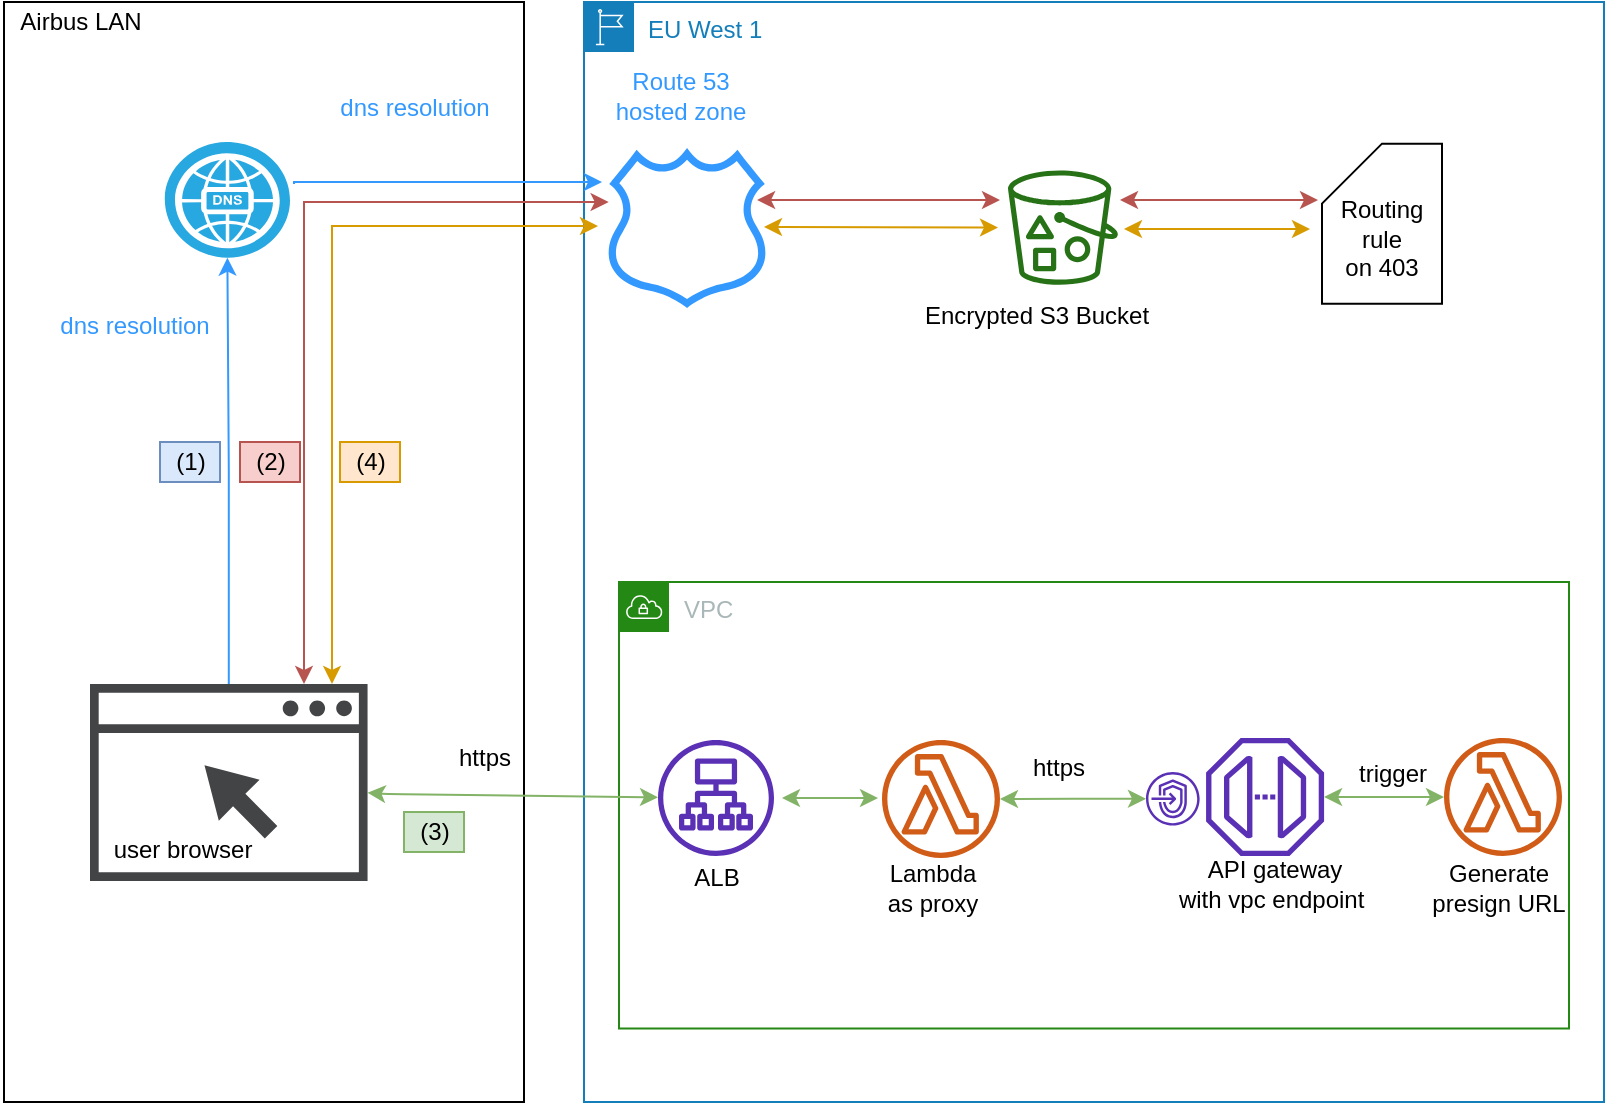 <mxfile version="12.6.4" type="github">
  <diagram id="uXmttSxeo8CzMjYbrP_F" name="Page-1">
    <mxGraphModel dx="1402" dy="688" grid="1" gridSize="10" guides="1" tooltips="1" connect="1" arrows="1" fold="1" page="1" pageScale="1" pageWidth="850" pageHeight="1100" math="0" shadow="0">
      <root>
        <mxCell id="0"/>
        <mxCell id="1" parent="0"/>
        <mxCell id="6_tzwVEDrdGomNf8C0je-2" value="EU West 1" style="points=[[0,0],[0.25,0],[0.5,0],[0.75,0],[1,0],[1,0.25],[1,0.5],[1,0.75],[1,1],[0.75,1],[0.5,1],[0.25,1],[0,1],[0,0.75],[0,0.5],[0,0.25]];outlineConnect=0;gradientColor=none;html=1;whiteSpace=wrap;fontSize=12;fontStyle=0;shape=mxgraph.aws4.group;grIcon=mxgraph.aws4.group_region;strokeColor=#147EBA;fillColor=none;verticalAlign=top;align=left;spacingLeft=30;fontColor=#147EBA;dashed=0;" parent="1" vertex="1">
          <mxGeometry x="300" y="30" width="510" height="550" as="geometry"/>
        </mxCell>
        <mxCell id="6_tzwVEDrdGomNf8C0je-34" value="" style="rounded=0;whiteSpace=wrap;html=1;direction=south;" parent="1" vertex="1">
          <mxGeometry x="10" y="30" width="260" height="550" as="geometry"/>
        </mxCell>
        <mxCell id="6_tzwVEDrdGomNf8C0je-1" value="VPC" style="points=[[0,0],[0.25,0],[0.5,0],[0.75,0],[1,0],[1,0.25],[1,0.5],[1,0.75],[1,1],[0.75,1],[0.5,1],[0.25,1],[0,1],[0,0.75],[0,0.5],[0,0.25]];outlineConnect=0;gradientColor=none;html=1;whiteSpace=wrap;fontSize=12;fontStyle=0;shape=mxgraph.aws4.group;grIcon=mxgraph.aws4.group_vpc;strokeColor=#248814;fillColor=none;verticalAlign=top;align=left;spacingLeft=30;fontColor=#AAB7B8;dashed=0;" parent="1" vertex="1">
          <mxGeometry x="317.5" y="320" width="475" height="223.27" as="geometry"/>
        </mxCell>
        <mxCell id="6_tzwVEDrdGomNf8C0je-4" value="" style="outlineConnect=0;fontColor=#232F3E;gradientColor=none;fillColor=#5A30B5;strokeColor=none;dashed=0;verticalLabelPosition=bottom;verticalAlign=top;align=center;html=1;fontSize=12;fontStyle=0;aspect=fixed;pointerEvents=1;shape=mxgraph.aws4.application_load_balancer;" parent="1" vertex="1">
          <mxGeometry x="337" y="399" width="58" height="58" as="geometry"/>
        </mxCell>
        <mxCell id="FjIFYjuclCFXKVwC-oeQ-6" style="edgeStyle=orthogonalEdgeStyle;rounded=0;orthogonalLoop=1;jettySize=auto;html=1;fillColor=#f8cecc;strokeColor=#b85450;startArrow=classic;startFill=1;" parent="1" edge="1">
          <mxGeometry relative="1" as="geometry">
            <mxPoint x="386.551" y="129" as="sourcePoint"/>
            <mxPoint x="508" y="129" as="targetPoint"/>
            <Array as="points">
              <mxPoint x="449" y="129"/>
              <mxPoint x="449" y="129"/>
            </Array>
          </mxGeometry>
        </mxCell>
        <mxCell id="6_tzwVEDrdGomNf8C0je-5" value="" style="outlineConnect=0;fillColor=#3399FF;strokeColor=#6c8ebf;dashed=0;verticalLabelPosition=bottom;verticalAlign=top;align=center;html=1;fontSize=12;fontStyle=0;aspect=fixed;pointerEvents=1;shape=mxgraph.aws4.hosted_zone;" parent="1" vertex="1">
          <mxGeometry x="311" y="103" width="81.03" height="80" as="geometry"/>
        </mxCell>
        <mxCell id="6_tzwVEDrdGomNf8C0je-8" value="" style="outlineConnect=0;fontColor=#232F3E;gradientColor=none;fillColor=#D05C17;strokeColor=none;dashed=0;verticalLabelPosition=bottom;verticalAlign=top;align=center;html=1;fontSize=12;fontStyle=0;aspect=fixed;pointerEvents=1;shape=mxgraph.aws4.lambda_function;" parent="1" vertex="1">
          <mxGeometry x="449" y="399" width="59" height="59" as="geometry"/>
        </mxCell>
        <mxCell id="6_tzwVEDrdGomNf8C0je-9" value="" style="group" parent="1" vertex="1" connectable="0">
          <mxGeometry x="581" y="398" width="92" height="59" as="geometry"/>
        </mxCell>
        <mxCell id="6_tzwVEDrdGomNf8C0je-10" value="" style="outlineConnect=0;fontColor=#232F3E;gradientColor=none;fillColor=#5A30B5;strokeColor=none;dashed=0;verticalLabelPosition=bottom;verticalAlign=top;align=center;html=1;fontSize=12;fontStyle=0;aspect=fixed;pointerEvents=1;shape=mxgraph.aws4.endpoints;" parent="6_tzwVEDrdGomNf8C0je-9" vertex="1">
          <mxGeometry y="16.985" width="26.818" height="26.818" as="geometry"/>
        </mxCell>
        <mxCell id="6_tzwVEDrdGomNf8C0je-11" value="" style="outlineConnect=0;fontColor=#232F3E;gradientColor=none;fillColor=#5A30B5;strokeColor=none;dashed=0;verticalLabelPosition=bottom;verticalAlign=top;align=center;html=1;fontSize=12;fontStyle=0;aspect=fixed;pointerEvents=1;shape=mxgraph.aws4.endpoint;" parent="6_tzwVEDrdGomNf8C0je-9" vertex="1">
          <mxGeometry x="30.041" width="59" height="59" as="geometry"/>
        </mxCell>
        <mxCell id="6_tzwVEDrdGomNf8C0je-12" value="" style="outlineConnect=0;fontColor=#232F3E;gradientColor=none;fillColor=#277116;strokeColor=none;dashed=0;verticalLabelPosition=bottom;verticalAlign=top;align=center;html=1;fontSize=12;fontStyle=0;aspect=fixed;pointerEvents=1;shape=mxgraph.aws4.bucket_with_objects;" parent="1" vertex="1">
          <mxGeometry x="512" y="114.2" width="55" height="57.2" as="geometry"/>
        </mxCell>
        <mxCell id="6_tzwVEDrdGomNf8C0je-14" value="Route 53 &lt;br&gt;hosted zone" style="text;html=1;align=center;verticalAlign=middle;resizable=0;points=[];autosize=1;fontColor=#3399FF;" parent="1" vertex="1">
          <mxGeometry x="308" y="62.03" width="80" height="30" as="geometry"/>
        </mxCell>
        <mxCell id="6_tzwVEDrdGomNf8C0je-15" value="ALB" style="text;html=1;align=center;verticalAlign=middle;resizable=0;points=[];autosize=1;" parent="1" vertex="1">
          <mxGeometry x="346" y="458" width="40" height="20" as="geometry"/>
        </mxCell>
        <mxCell id="6_tzwVEDrdGomNf8C0je-16" value="Lambda &lt;br&gt;as proxy" style="text;html=1;align=center;verticalAlign=middle;resizable=0;points=[];autosize=1;" parent="1" vertex="1">
          <mxGeometry x="444" y="458" width="60" height="30" as="geometry"/>
        </mxCell>
        <mxCell id="6_tzwVEDrdGomNf8C0je-17" value="API gateway&lt;br&gt;with vpc endpoint&amp;nbsp;" style="text;html=1;align=center;verticalAlign=middle;resizable=0;points=[];autosize=1;" parent="1" vertex="1">
          <mxGeometry x="590" y="456" width="110" height="30" as="geometry"/>
        </mxCell>
        <mxCell id="6_tzwVEDrdGomNf8C0je-19" value="https" style="text;html=1;align=center;verticalAlign=middle;resizable=0;points=[];autosize=1;fontColor=#000000;" parent="1" vertex="1">
          <mxGeometry x="517" y="403" width="40" height="20" as="geometry"/>
        </mxCell>
        <mxCell id="6_tzwVEDrdGomNf8C0je-20" value="trigger" style="text;html=1;align=center;verticalAlign=middle;resizable=0;points=[];autosize=1;fontColor=#000000;" parent="1" vertex="1">
          <mxGeometry x="679" y="406" width="50" height="20" as="geometry"/>
        </mxCell>
        <mxCell id="6_tzwVEDrdGomNf8C0je-21" style="edgeStyle=orthogonalEdgeStyle;rounded=0;orthogonalLoop=1;jettySize=auto;html=1;strokeColor=#3399FF;fontColor=#000000;exitX=1;exitY=0.363;exitDx=0;exitDy=0;exitPerimeter=0;" parent="1" edge="1">
          <mxGeometry relative="1" as="geometry">
            <mxPoint x="155" y="121" as="sourcePoint"/>
            <mxPoint x="309" y="120" as="targetPoint"/>
            <Array as="points">
              <mxPoint x="155" y="120"/>
            </Array>
          </mxGeometry>
        </mxCell>
        <mxCell id="6_tzwVEDrdGomNf8C0je-22" value="" style="verticalLabelPosition=bottom;html=1;fillColor=#28A8E0;verticalAlign=top;points=[[0.145,0.145,0],[0.856,0.145,0],[0.855,0.855,0],[0.145,0.855,0],[0.5,0,0], [1,0.5,0], [0.5,1,0],[0,0.5,0]];pointerEvents=1;align=center;shape=mxgraph.cisco_safe.capability.dns;fontColor=#000000;" parent="1" vertex="1">
          <mxGeometry x="90.39" y="100" width="62.61" height="57.83" as="geometry"/>
        </mxCell>
        <mxCell id="6_tzwVEDrdGomNf8C0je-24" value="dns resolution" style="text;html=1;align=center;verticalAlign=middle;resizable=0;points=[];autosize=1;fontColor=#3399FF;" parent="1" vertex="1">
          <mxGeometry x="170" y="72.63" width="90" height="20" as="geometry"/>
        </mxCell>
        <mxCell id="6_tzwVEDrdGomNf8C0je-26" style="edgeStyle=orthogonalEdgeStyle;rounded=0;orthogonalLoop=1;jettySize=auto;html=1;strokeColor=#3399FF;fontColor=#000000;entryX=0.5;entryY=1;entryDx=0;entryDy=0;entryPerimeter=0;" parent="1" source="6_tzwVEDrdGomNf8C0je-25" target="6_tzwVEDrdGomNf8C0je-22" edge="1">
          <mxGeometry relative="1" as="geometry">
            <mxPoint x="180" y="106" as="sourcePoint"/>
            <mxPoint x="321.086" y="106" as="targetPoint"/>
          </mxGeometry>
        </mxCell>
        <mxCell id="6_tzwVEDrdGomNf8C0je-27" value="dns resolution" style="text;html=1;align=center;verticalAlign=middle;resizable=0;points=[];autosize=1;fontColor=#3399FF;" parent="1" vertex="1">
          <mxGeometry x="30" y="182.13" width="90" height="20" as="geometry"/>
        </mxCell>
        <mxCell id="6_tzwVEDrdGomNf8C0je-28" value="" style="endArrow=classic;html=1;strokeColor=#82b366;fontColor=#3399FF;startArrow=classic;startFill=1;fillColor=#d5e8d4;" parent="1" source="6_tzwVEDrdGomNf8C0je-25" target="6_tzwVEDrdGomNf8C0je-4" edge="1">
          <mxGeometry width="50" height="50" relative="1" as="geometry">
            <mxPoint x="10" y="560" as="sourcePoint"/>
            <mxPoint x="60" y="510" as="targetPoint"/>
            <Array as="points">
              <mxPoint x="200" y="426"/>
            </Array>
          </mxGeometry>
        </mxCell>
        <mxCell id="6_tzwVEDrdGomNf8C0je-29" value="https" style="text;html=1;align=center;verticalAlign=middle;resizable=0;points=[];autosize=1;fontColor=#000000;" parent="1" vertex="1">
          <mxGeometry x="230" y="398" width="40" height="20" as="geometry"/>
        </mxCell>
        <mxCell id="6_tzwVEDrdGomNf8C0je-30" value="Airbus LAN" style="text;html=1;align=center;verticalAlign=middle;resizable=0;points=[];autosize=1;fontColor=#000000;" parent="1" vertex="1">
          <mxGeometry x="8" y="30" width="80" height="20" as="geometry"/>
        </mxCell>
        <mxCell id="6_tzwVEDrdGomNf8C0je-32" value="" style="outlineConnect=0;fontColor=#232F3E;gradientColor=none;fillColor=#D05C17;strokeColor=none;dashed=0;verticalLabelPosition=bottom;verticalAlign=top;align=center;html=1;fontSize=12;fontStyle=0;aspect=fixed;pointerEvents=1;shape=mxgraph.aws4.lambda_function;" parent="1" vertex="1">
          <mxGeometry x="730" y="398" width="59" height="59" as="geometry"/>
        </mxCell>
        <mxCell id="FjIFYjuclCFXKVwC-oeQ-1" value="" style="group" parent="1" vertex="1" connectable="0">
          <mxGeometry x="53" y="371" width="138.78" height="98.54" as="geometry"/>
        </mxCell>
        <mxCell id="6_tzwVEDrdGomNf8C0je-25" value="" style="pointerEvents=1;shadow=0;dashed=0;html=1;strokeColor=none;fillColor=#434445;aspect=fixed;labelPosition=center;verticalLabelPosition=bottom;verticalAlign=top;align=center;outlineConnect=0;shape=mxgraph.vvd.web_browser;fontColor=#3399FF;" parent="FjIFYjuclCFXKVwC-oeQ-1" vertex="1">
          <mxGeometry width="138.78" height="98.54" as="geometry"/>
        </mxCell>
        <mxCell id="6_tzwVEDrdGomNf8C0je-31" value="user browser" style="text;html=1;align=center;verticalAlign=middle;resizable=0;points=[];autosize=1;fontColor=#000000;" parent="FjIFYjuclCFXKVwC-oeQ-1" vertex="1">
          <mxGeometry x="6" y="73.13" width="80" height="20" as="geometry"/>
        </mxCell>
        <mxCell id="FjIFYjuclCFXKVwC-oeQ-7" value="Encrypted S3 Bucket" style="text;html=1;align=center;verticalAlign=middle;resizable=0;points=[];autosize=1;" parent="1" vertex="1">
          <mxGeometry x="461" y="176.83" width="130" height="20" as="geometry"/>
        </mxCell>
        <mxCell id="FjIFYjuclCFXKVwC-oeQ-10" value="" style="endArrow=classic;html=1;fillColor=#d5e8d4;strokeColor=#82b366;startArrow=classic;startFill=1;" parent="1" source="6_tzwVEDrdGomNf8C0je-11" target="6_tzwVEDrdGomNf8C0je-32" edge="1">
          <mxGeometry width="50" height="50" relative="1" as="geometry">
            <mxPoint x="10" y="650" as="sourcePoint"/>
            <mxPoint x="60" y="600" as="targetPoint"/>
          </mxGeometry>
        </mxCell>
        <mxCell id="FjIFYjuclCFXKVwC-oeQ-12" style="edgeStyle=orthogonalEdgeStyle;rounded=0;orthogonalLoop=1;jettySize=auto;html=1;endArrow=classic;endFill=1;startArrow=classic;startFill=1;fillColor=#d5e8d4;strokeColor=#82b366;" parent="1" source="6_tzwVEDrdGomNf8C0je-10" target="6_tzwVEDrdGomNf8C0je-8" edge="1">
          <mxGeometry relative="1" as="geometry"/>
        </mxCell>
        <mxCell id="FjIFYjuclCFXKVwC-oeQ-13" value="Generate &lt;br&gt;presign URL" style="text;html=1;align=center;verticalAlign=middle;resizable=0;points=[];autosize=1;" parent="1" vertex="1">
          <mxGeometry x="716.5" y="458" width="80" height="30" as="geometry"/>
        </mxCell>
        <mxCell id="FjIFYjuclCFXKVwC-oeQ-14" value="(1)" style="text;html=1;align=center;verticalAlign=middle;resizable=0;points=[];autosize=1;fillColor=#dae8fc;strokeColor=#6c8ebf;" parent="1" vertex="1">
          <mxGeometry x="88" y="250" width="30" height="20" as="geometry"/>
        </mxCell>
        <mxCell id="FjIFYjuclCFXKVwC-oeQ-15" value="(2)" style="text;html=1;align=center;verticalAlign=middle;resizable=0;points=[];autosize=1;fillColor=#f8cecc;strokeColor=#b85450;" parent="1" vertex="1">
          <mxGeometry x="128" y="250.0" width="30" height="20" as="geometry"/>
        </mxCell>
        <mxCell id="FjIFYjuclCFXKVwC-oeQ-16" value="&lt;br&gt;Routing rule&lt;br&gt;on 403" style="shape=card;whiteSpace=wrap;html=1;" parent="1" vertex="1">
          <mxGeometry x="669" y="100.83" width="60" height="80" as="geometry"/>
        </mxCell>
        <mxCell id="JvuyAwS0Vtkvp-Z_bu09-1" style="edgeStyle=orthogonalEdgeStyle;rounded=0;orthogonalLoop=1;jettySize=auto;html=1;fillColor=#f8cecc;strokeColor=#b85450;startArrow=classic;startFill=1;" parent="1" source="6_tzwVEDrdGomNf8C0je-25" target="6_tzwVEDrdGomNf8C0je-5" edge="1">
          <mxGeometry relative="1" as="geometry">
            <mxPoint x="141" y="240" as="sourcePoint"/>
            <mxPoint x="270" y="240" as="targetPoint"/>
            <Array as="points">
              <mxPoint x="160" y="130"/>
            </Array>
          </mxGeometry>
        </mxCell>
        <mxCell id="JvuyAwS0Vtkvp-Z_bu09-2" value="(3)" style="text;html=1;align=center;verticalAlign=middle;resizable=0;points=[];autosize=1;fillColor=#d5e8d4;strokeColor=#82b366;" parent="1" vertex="1">
          <mxGeometry x="210" y="435" width="30" height="20" as="geometry"/>
        </mxCell>
        <mxCell id="JvuyAwS0Vtkvp-Z_bu09-3" style="edgeStyle=orthogonalEdgeStyle;rounded=0;orthogonalLoop=1;jettySize=auto;html=1;fillColor=#f8cecc;strokeColor=#b85450;entryX=0;entryY=0;entryDx=0;entryDy=30;entryPerimeter=0;startArrow=classic;startFill=1;" parent="1" edge="1">
          <mxGeometry relative="1" as="geometry">
            <mxPoint x="568" y="129" as="sourcePoint"/>
            <mxPoint x="667" y="129" as="targetPoint"/>
            <Array as="points">
              <mxPoint x="620" y="129"/>
              <mxPoint x="620" y="129"/>
            </Array>
          </mxGeometry>
        </mxCell>
        <mxCell id="JvuyAwS0Vtkvp-Z_bu09-4" value="" style="endArrow=classic;html=1;fillColor=#ffe6cc;strokeColor=#d79b00;startArrow=classic;startFill=1;" parent="1" edge="1">
          <mxGeometry width="50" height="50" relative="1" as="geometry">
            <mxPoint x="663" y="143.5" as="sourcePoint"/>
            <mxPoint x="570" y="143.5" as="targetPoint"/>
          </mxGeometry>
        </mxCell>
        <mxCell id="JvuyAwS0Vtkvp-Z_bu09-5" value="" style="endArrow=classic;html=1;fillColor=#ffe6cc;strokeColor=#d79b00;startArrow=classic;startFill=1;" parent="1" edge="1">
          <mxGeometry width="50" height="50" relative="1" as="geometry">
            <mxPoint x="507" y="142.743" as="sourcePoint"/>
            <mxPoint x="390" y="142.5" as="targetPoint"/>
          </mxGeometry>
        </mxCell>
        <mxCell id="JvuyAwS0Vtkvp-Z_bu09-6" value="" style="endArrow=classic;html=1;rounded=0;fillColor=#ffe6cc;strokeColor=#d79b00;startArrow=classic;startFill=1;" parent="1" edge="1">
          <mxGeometry width="50" height="50" relative="1" as="geometry">
            <mxPoint x="307" y="142" as="sourcePoint"/>
            <mxPoint x="174" y="371" as="targetPoint"/>
            <Array as="points">
              <mxPoint x="174" y="142"/>
            </Array>
          </mxGeometry>
        </mxCell>
        <mxCell id="JvuyAwS0Vtkvp-Z_bu09-8" value="(4)" style="text;html=1;align=center;verticalAlign=middle;resizable=0;points=[];autosize=1;fillColor=#ffe6cc;strokeColor=#d79b00;" parent="1" vertex="1">
          <mxGeometry x="178" y="250" width="30" height="20" as="geometry"/>
        </mxCell>
        <mxCell id="JlEp0hrCdRYmKE17I69p-1" value="" style="endArrow=classic;html=1;fillColor=#d5e8d4;strokeColor=#82b366;startArrow=classic;startFill=1;" edge="1" parent="1">
          <mxGeometry width="50" height="50" relative="1" as="geometry">
            <mxPoint x="399" y="428" as="sourcePoint"/>
            <mxPoint x="447" y="428" as="targetPoint"/>
          </mxGeometry>
        </mxCell>
      </root>
    </mxGraphModel>
  </diagram>
</mxfile>
